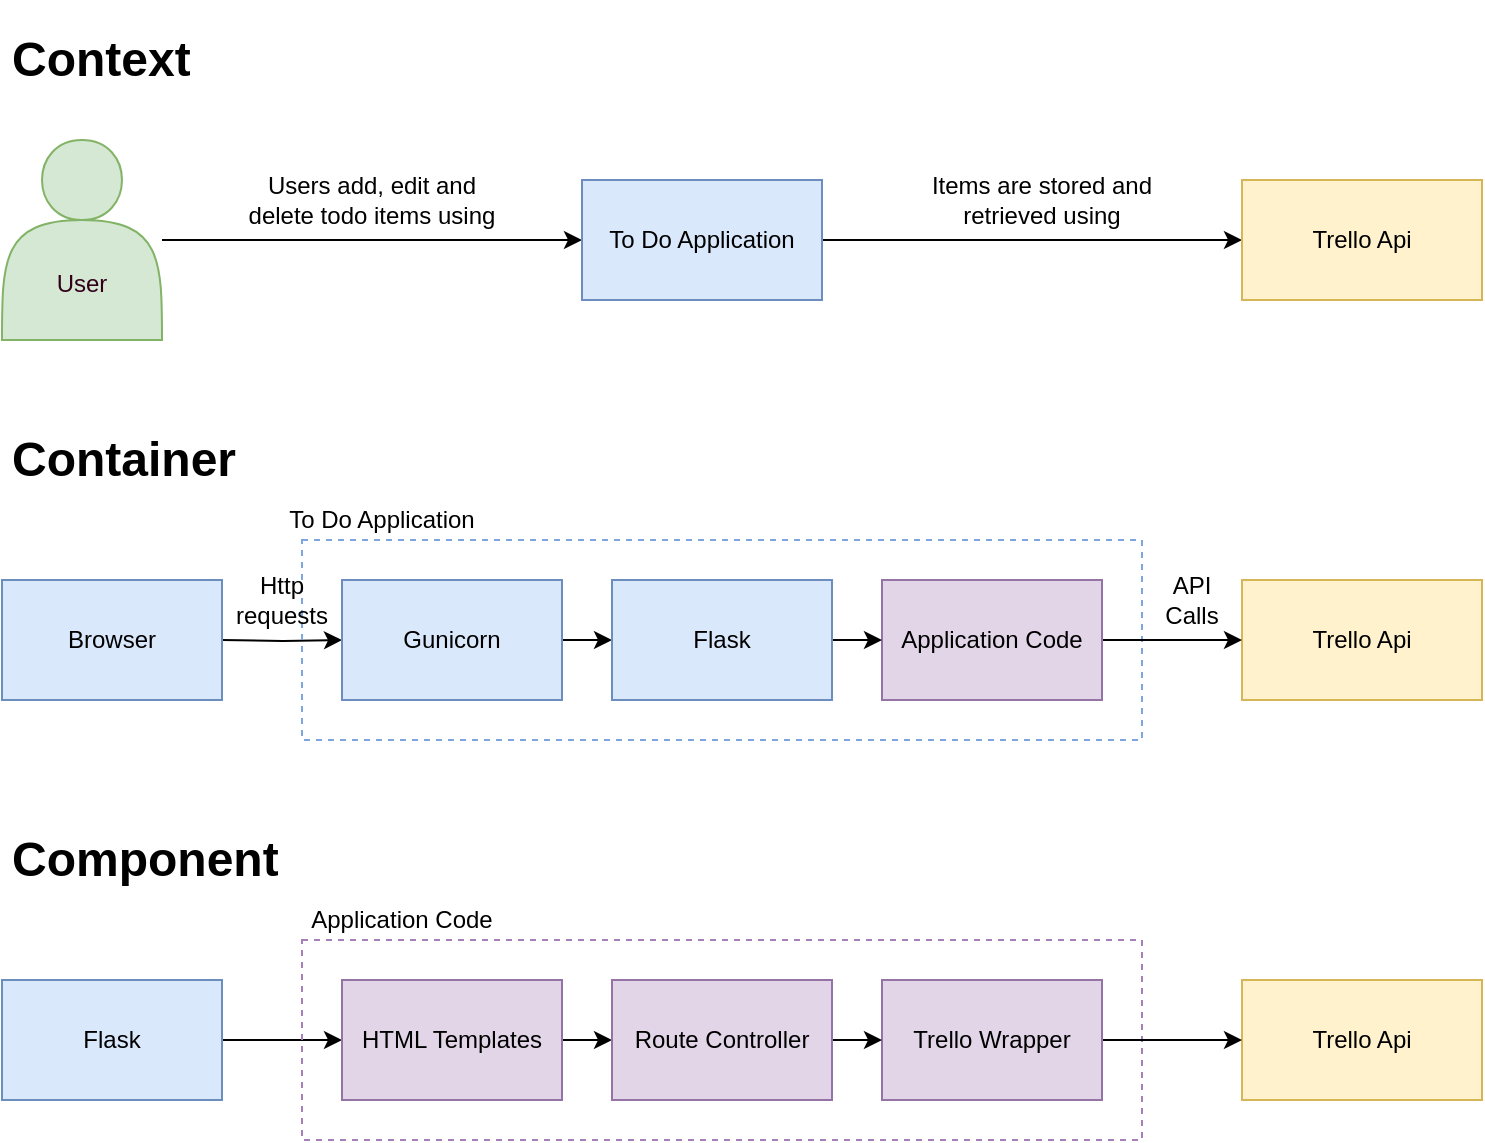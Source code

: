<mxfile version="14.2.4" type="embed">
    <diagram id="phSO5ABGJ9jyhUcq3OO0" name="Page-1">
        <mxGraphModel dx="1488" dy="633" grid="1" gridSize="10" guides="1" tooltips="1" connect="1" arrows="1" fold="1" page="1" pageScale="1" pageWidth="827" pageHeight="1169" math="0" shadow="0">
            <root>
                <mxCell id="0"/>
                <mxCell id="1" parent="0"/>
                <mxCell id="LDSrY6Pe4_FrRmaGrKkf-2" value="&lt;h1&gt;&lt;span&gt;Context&lt;/span&gt;&lt;/h1&gt;&lt;h1&gt;&lt;br&gt;&lt;/h1&gt;" style="text;html=1;strokeColor=none;fillColor=none;spacing=5;spacingTop=-20;whiteSpace=wrap;overflow=hidden;rounded=0;" parent="1" vertex="1">
                    <mxGeometry x="40" y="40" width="190" height="40" as="geometry"/>
                </mxCell>
                <mxCell id="LDSrY6Pe4_FrRmaGrKkf-3" style="edgeStyle=orthogonalEdgeStyle;rounded=0;orthogonalLoop=1;jettySize=auto;html=1;exitX=0.5;exitY=1;exitDx=0;exitDy=0;" parent="1" source="LDSrY6Pe4_FrRmaGrKkf-2" target="LDSrY6Pe4_FrRmaGrKkf-2" edge="1">
                    <mxGeometry relative="1" as="geometry"/>
                </mxCell>
                <mxCell id="LDSrY6Pe4_FrRmaGrKkf-9" value="" style="edgeStyle=orthogonalEdgeStyle;rounded=0;orthogonalLoop=1;jettySize=auto;html=1;startArrow=none;startFill=0;" parent="1" source="LDSrY6Pe4_FrRmaGrKkf-4" target="LDSrY6Pe4_FrRmaGrKkf-8" edge="1">
                    <mxGeometry relative="1" as="geometry"/>
                </mxCell>
                <mxCell id="LDSrY6Pe4_FrRmaGrKkf-4" value="&lt;br&gt;&lt;br&gt;&lt;br&gt;&lt;font color=&quot;#33001a&quot;&gt;User&lt;/font&gt;" style="shape=actor;whiteSpace=wrap;html=1;fillColor=#d5e8d4;strokeColor=#82b366;" parent="1" vertex="1">
                    <mxGeometry x="40" y="100" width="80" height="100" as="geometry"/>
                </mxCell>
                <mxCell id="LDSrY6Pe4_FrRmaGrKkf-11" value="" style="edgeStyle=orthogonalEdgeStyle;rounded=0;orthogonalLoop=1;jettySize=auto;html=1;startArrow=none;startFill=0;" parent="1" source="LDSrY6Pe4_FrRmaGrKkf-8" target="LDSrY6Pe4_FrRmaGrKkf-10" edge="1">
                    <mxGeometry relative="1" as="geometry"/>
                </mxCell>
                <mxCell id="LDSrY6Pe4_FrRmaGrKkf-8" value="To Do Application" style="whiteSpace=wrap;html=1;strokeColor=#6c8ebf;fillColor=#dae8fc;fontColor=#000000;" parent="1" vertex="1">
                    <mxGeometry x="330" y="120" width="120" height="60" as="geometry"/>
                </mxCell>
                <mxCell id="LDSrY6Pe4_FrRmaGrKkf-10" value="Trello Api" style="whiteSpace=wrap;html=1;strokeColor=#d6b656;fillColor=#fff2cc;fontColor=#000000;" parent="1" vertex="1">
                    <mxGeometry x="660" y="120" width="120" height="60" as="geometry"/>
                </mxCell>
                <mxCell id="LDSrY6Pe4_FrRmaGrKkf-12" value="Users add, edit and delete todo items using" style="text;html=1;strokeColor=none;fillColor=none;align=center;verticalAlign=middle;whiteSpace=wrap;rounded=0;" parent="1" vertex="1">
                    <mxGeometry x="160" y="120" width="130" height="20" as="geometry"/>
                </mxCell>
                <mxCell id="LDSrY6Pe4_FrRmaGrKkf-15" value="Items are stored and retrieved using" style="text;html=1;strokeColor=none;fillColor=none;align=center;verticalAlign=middle;whiteSpace=wrap;rounded=0;" parent="1" vertex="1">
                    <mxGeometry x="490" y="120" width="140" height="20" as="geometry"/>
                </mxCell>
                <mxCell id="LDSrY6Pe4_FrRmaGrKkf-16" value="&lt;h1&gt;Container&lt;/h1&gt;" style="text;html=1;strokeColor=none;fillColor=none;spacing=5;spacingTop=-20;whiteSpace=wrap;overflow=hidden;rounded=0;" parent="1" vertex="1">
                    <mxGeometry x="40" y="240" width="190" height="40" as="geometry"/>
                </mxCell>
                <mxCell id="LDSrY6Pe4_FrRmaGrKkf-21" value="" style="edgeStyle=orthogonalEdgeStyle;rounded=0;orthogonalLoop=1;jettySize=auto;html=1;startArrow=none;startFill=0;fontColor=#33001A;" parent="1" target="LDSrY6Pe4_FrRmaGrKkf-24" edge="1">
                    <mxGeometry relative="1" as="geometry">
                        <mxPoint x="150" y="350" as="sourcePoint"/>
                    </mxGeometry>
                </mxCell>
                <mxCell id="LDSrY6Pe4_FrRmaGrKkf-19" value="" style="rounded=0;whiteSpace=wrap;html=1;fontColor=#33001A;fillColor=none;dashed=1;strokeColor=#7EA6E0;" parent="1" vertex="1">
                    <mxGeometry x="190" y="300" width="420" height="100" as="geometry"/>
                </mxCell>
                <mxCell id="LDSrY6Pe4_FrRmaGrKkf-20" value="Trello Api" style="whiteSpace=wrap;html=1;strokeColor=#d6b656;fillColor=#fff2cc;fontColor=#000000;" parent="1" vertex="1">
                    <mxGeometry x="660" y="320" width="120" height="60" as="geometry"/>
                </mxCell>
                <mxCell id="LDSrY6Pe4_FrRmaGrKkf-29" value="" style="edgeStyle=orthogonalEdgeStyle;rounded=0;orthogonalLoop=1;jettySize=auto;html=1;startArrow=none;startFill=0;fontColor=#33001A;" parent="1" source="LDSrY6Pe4_FrRmaGrKkf-24" target="LDSrY6Pe4_FrRmaGrKkf-26" edge="1">
                    <mxGeometry relative="1" as="geometry"/>
                </mxCell>
                <mxCell id="LDSrY6Pe4_FrRmaGrKkf-24" value="Gunicorn" style="rounded=0;whiteSpace=wrap;html=1;strokeColor=#6c8ebf;fillColor=#dae8fc;fontColor=#000000;" parent="1" vertex="1">
                    <mxGeometry x="210" y="320" width="110" height="60" as="geometry"/>
                </mxCell>
                <mxCell id="LDSrY6Pe4_FrRmaGrKkf-27" value="" style="edgeStyle=orthogonalEdgeStyle;rounded=0;orthogonalLoop=1;jettySize=auto;html=1;startArrow=none;startFill=0;fontColor=#33001A;" parent="1" source="LDSrY6Pe4_FrRmaGrKkf-25" target="LDSrY6Pe4_FrRmaGrKkf-20" edge="1">
                    <mxGeometry relative="1" as="geometry"/>
                </mxCell>
                <mxCell id="LDSrY6Pe4_FrRmaGrKkf-25" value="Application Code" style="rounded=0;whiteSpace=wrap;html=1;strokeColor=#9673a6;fillColor=#e1d5e7;fontColor=#000000;" parent="1" vertex="1">
                    <mxGeometry x="480" y="320" width="110" height="60" as="geometry"/>
                </mxCell>
                <mxCell id="LDSrY6Pe4_FrRmaGrKkf-30" value="" style="edgeStyle=orthogonalEdgeStyle;rounded=0;orthogonalLoop=1;jettySize=auto;html=1;startArrow=none;startFill=0;fontColor=#33001A;" parent="1" source="LDSrY6Pe4_FrRmaGrKkf-26" target="LDSrY6Pe4_FrRmaGrKkf-25" edge="1">
                    <mxGeometry relative="1" as="geometry"/>
                </mxCell>
                <mxCell id="LDSrY6Pe4_FrRmaGrKkf-26" value="Flask" style="rounded=0;whiteSpace=wrap;html=1;strokeColor=#6c8ebf;fillColor=#dae8fc;fontColor=#000000;" parent="1" vertex="1">
                    <mxGeometry x="345" y="320" width="110" height="60" as="geometry"/>
                </mxCell>
                <mxCell id="LDSrY6Pe4_FrRmaGrKkf-28" value="To Do Application" style="text;html=1;strokeColor=none;fillColor=none;align=center;verticalAlign=middle;whiteSpace=wrap;rounded=0;" parent="1" vertex="1">
                    <mxGeometry x="180" y="280" width="100" height="20" as="geometry"/>
                </mxCell>
                <mxCell id="LDSrY6Pe4_FrRmaGrKkf-31" value="Http requests" style="text;html=1;strokeColor=none;fillColor=none;align=center;verticalAlign=middle;whiteSpace=wrap;rounded=0;" parent="1" vertex="1">
                    <mxGeometry x="150" y="320" width="60" height="20" as="geometry"/>
                </mxCell>
                <mxCell id="LDSrY6Pe4_FrRmaGrKkf-32" value="API Calls" style="text;html=1;strokeColor=none;fillColor=none;align=center;verticalAlign=middle;whiteSpace=wrap;rounded=0;" parent="1" vertex="1">
                    <mxGeometry x="610" y="320" width="50" height="20" as="geometry"/>
                </mxCell>
                <mxCell id="LDSrY6Pe4_FrRmaGrKkf-33" value="&lt;h1&gt;Component&lt;/h1&gt;" style="text;html=1;strokeColor=none;fillColor=none;spacing=5;spacingTop=-20;whiteSpace=wrap;overflow=hidden;rounded=0;" parent="1" vertex="1">
                    <mxGeometry x="40" y="440" width="190" height="40" as="geometry"/>
                </mxCell>
                <mxCell id="LDSrY6Pe4_FrRmaGrKkf-42" style="edgeStyle=orthogonalEdgeStyle;rounded=0;orthogonalLoop=1;jettySize=auto;html=1;startArrow=none;startFill=0;fontColor=#33001A;" parent="1" source="LDSrY6Pe4_FrRmaGrKkf-35" target="LDSrY6Pe4_FrRmaGrKkf-39" edge="1">
                    <mxGeometry relative="1" as="geometry"/>
                </mxCell>
                <mxCell id="LDSrY6Pe4_FrRmaGrKkf-35" value="Flask" style="rounded=0;whiteSpace=wrap;html=1;strokeColor=#6c8ebf;fillColor=#dae8fc;fontColor=#000000;" parent="1" vertex="1">
                    <mxGeometry x="40" y="520" width="110" height="60" as="geometry"/>
                </mxCell>
                <mxCell id="LDSrY6Pe4_FrRmaGrKkf-36" value="Trello Api" style="whiteSpace=wrap;html=1;strokeColor=#d6b656;fillColor=#fff2cc;fontColor=#000000;" parent="1" vertex="1">
                    <mxGeometry x="660" y="520" width="120" height="60" as="geometry"/>
                </mxCell>
                <mxCell id="LDSrY6Pe4_FrRmaGrKkf-37" value="" style="rounded=0;whiteSpace=wrap;html=1;fontColor=#33001A;fillColor=none;dashed=1;strokeColor=#A680B8;" parent="1" vertex="1">
                    <mxGeometry x="190" y="500" width="420" height="100" as="geometry"/>
                </mxCell>
                <mxCell id="LDSrY6Pe4_FrRmaGrKkf-38" value="Application Code" style="text;html=1;strokeColor=none;fillColor=none;align=center;verticalAlign=middle;whiteSpace=wrap;rounded=0;" parent="1" vertex="1">
                    <mxGeometry x="190" y="480" width="100" height="20" as="geometry"/>
                </mxCell>
                <mxCell id="LDSrY6Pe4_FrRmaGrKkf-43" value="" style="edgeStyle=orthogonalEdgeStyle;rounded=0;orthogonalLoop=1;jettySize=auto;html=1;startArrow=none;startFill=0;fontColor=#33001A;" parent="1" source="LDSrY6Pe4_FrRmaGrKkf-39" target="LDSrY6Pe4_FrRmaGrKkf-41" edge="1">
                    <mxGeometry relative="1" as="geometry"/>
                </mxCell>
                <mxCell id="LDSrY6Pe4_FrRmaGrKkf-39" value="HTML Templates" style="rounded=0;whiteSpace=wrap;html=1;strokeColor=#9673a6;fillColor=#e1d5e7;fontColor=#000000;" parent="1" vertex="1">
                    <mxGeometry x="210" y="520" width="110" height="60" as="geometry"/>
                </mxCell>
                <mxCell id="LDSrY6Pe4_FrRmaGrKkf-45" style="edgeStyle=orthogonalEdgeStyle;rounded=0;orthogonalLoop=1;jettySize=auto;html=1;startArrow=none;startFill=0;fontColor=#33001A;" parent="1" source="LDSrY6Pe4_FrRmaGrKkf-40" target="LDSrY6Pe4_FrRmaGrKkf-36" edge="1">
                    <mxGeometry relative="1" as="geometry"/>
                </mxCell>
                <mxCell id="LDSrY6Pe4_FrRmaGrKkf-40" value="Trello Wrapper" style="rounded=0;whiteSpace=wrap;html=1;strokeColor=#9673a6;fillColor=#e1d5e7;fontColor=#000000;" parent="1" vertex="1">
                    <mxGeometry x="480" y="520" width="110" height="60" as="geometry"/>
                </mxCell>
                <mxCell id="LDSrY6Pe4_FrRmaGrKkf-44" value="" style="edgeStyle=orthogonalEdgeStyle;rounded=0;orthogonalLoop=1;jettySize=auto;html=1;startArrow=none;startFill=0;fontColor=#33001A;" parent="1" source="LDSrY6Pe4_FrRmaGrKkf-41" target="LDSrY6Pe4_FrRmaGrKkf-40" edge="1">
                    <mxGeometry relative="1" as="geometry"/>
                </mxCell>
                <mxCell id="LDSrY6Pe4_FrRmaGrKkf-41" value="Route Controller" style="rounded=0;whiteSpace=wrap;html=1;strokeColor=#9673a6;fillColor=#e1d5e7;fontColor=#000000;" parent="1" vertex="1">
                    <mxGeometry x="345" y="520" width="110" height="60" as="geometry"/>
                </mxCell>
                <mxCell id="2" value="Browser" style="rounded=0;whiteSpace=wrap;html=1;strokeColor=#6c8ebf;fillColor=#dae8fc;fontColor=#000000;" vertex="1" parent="1">
                    <mxGeometry x="40" y="320" width="110" height="60" as="geometry"/>
                </mxCell>
            </root>
        </mxGraphModel>
    </diagram>
</mxfile>
